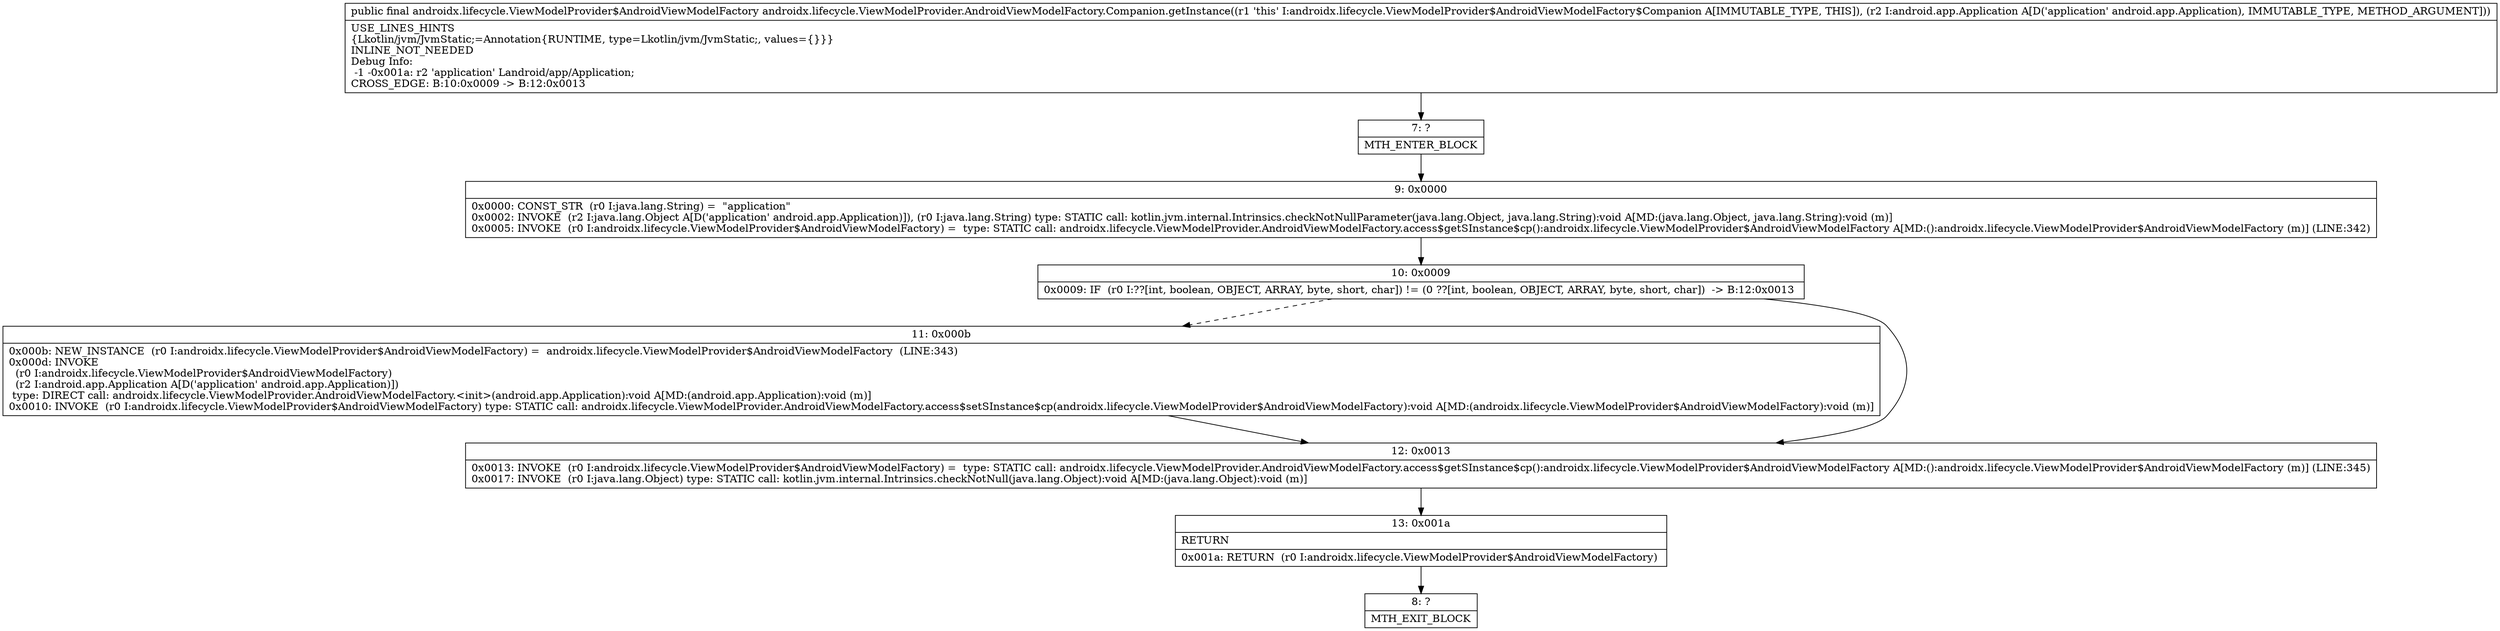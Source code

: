 digraph "CFG forandroidx.lifecycle.ViewModelProvider.AndroidViewModelFactory.Companion.getInstance(Landroid\/app\/Application;)Landroidx\/lifecycle\/ViewModelProvider$AndroidViewModelFactory;" {
Node_7 [shape=record,label="{7\:\ ?|MTH_ENTER_BLOCK\l}"];
Node_9 [shape=record,label="{9\:\ 0x0000|0x0000: CONST_STR  (r0 I:java.lang.String) =  \"application\" \l0x0002: INVOKE  (r2 I:java.lang.Object A[D('application' android.app.Application)]), (r0 I:java.lang.String) type: STATIC call: kotlin.jvm.internal.Intrinsics.checkNotNullParameter(java.lang.Object, java.lang.String):void A[MD:(java.lang.Object, java.lang.String):void (m)]\l0x0005: INVOKE  (r0 I:androidx.lifecycle.ViewModelProvider$AndroidViewModelFactory) =  type: STATIC call: androidx.lifecycle.ViewModelProvider.AndroidViewModelFactory.access$getSInstance$cp():androidx.lifecycle.ViewModelProvider$AndroidViewModelFactory A[MD:():androidx.lifecycle.ViewModelProvider$AndroidViewModelFactory (m)] (LINE:342)\l}"];
Node_10 [shape=record,label="{10\:\ 0x0009|0x0009: IF  (r0 I:??[int, boolean, OBJECT, ARRAY, byte, short, char]) != (0 ??[int, boolean, OBJECT, ARRAY, byte, short, char])  \-\> B:12:0x0013 \l}"];
Node_11 [shape=record,label="{11\:\ 0x000b|0x000b: NEW_INSTANCE  (r0 I:androidx.lifecycle.ViewModelProvider$AndroidViewModelFactory) =  androidx.lifecycle.ViewModelProvider$AndroidViewModelFactory  (LINE:343)\l0x000d: INVOKE  \l  (r0 I:androidx.lifecycle.ViewModelProvider$AndroidViewModelFactory)\l  (r2 I:android.app.Application A[D('application' android.app.Application)])\l type: DIRECT call: androidx.lifecycle.ViewModelProvider.AndroidViewModelFactory.\<init\>(android.app.Application):void A[MD:(android.app.Application):void (m)]\l0x0010: INVOKE  (r0 I:androidx.lifecycle.ViewModelProvider$AndroidViewModelFactory) type: STATIC call: androidx.lifecycle.ViewModelProvider.AndroidViewModelFactory.access$setSInstance$cp(androidx.lifecycle.ViewModelProvider$AndroidViewModelFactory):void A[MD:(androidx.lifecycle.ViewModelProvider$AndroidViewModelFactory):void (m)]\l}"];
Node_12 [shape=record,label="{12\:\ 0x0013|0x0013: INVOKE  (r0 I:androidx.lifecycle.ViewModelProvider$AndroidViewModelFactory) =  type: STATIC call: androidx.lifecycle.ViewModelProvider.AndroidViewModelFactory.access$getSInstance$cp():androidx.lifecycle.ViewModelProvider$AndroidViewModelFactory A[MD:():androidx.lifecycle.ViewModelProvider$AndroidViewModelFactory (m)] (LINE:345)\l0x0017: INVOKE  (r0 I:java.lang.Object) type: STATIC call: kotlin.jvm.internal.Intrinsics.checkNotNull(java.lang.Object):void A[MD:(java.lang.Object):void (m)]\l}"];
Node_13 [shape=record,label="{13\:\ 0x001a|RETURN\l|0x001a: RETURN  (r0 I:androidx.lifecycle.ViewModelProvider$AndroidViewModelFactory) \l}"];
Node_8 [shape=record,label="{8\:\ ?|MTH_EXIT_BLOCK\l}"];
MethodNode[shape=record,label="{public final androidx.lifecycle.ViewModelProvider$AndroidViewModelFactory androidx.lifecycle.ViewModelProvider.AndroidViewModelFactory.Companion.getInstance((r1 'this' I:androidx.lifecycle.ViewModelProvider$AndroidViewModelFactory$Companion A[IMMUTABLE_TYPE, THIS]), (r2 I:android.app.Application A[D('application' android.app.Application), IMMUTABLE_TYPE, METHOD_ARGUMENT]))  | USE_LINES_HINTS\l\{Lkotlin\/jvm\/JvmStatic;=Annotation\{RUNTIME, type=Lkotlin\/jvm\/JvmStatic;, values=\{\}\}\}\lINLINE_NOT_NEEDED\lDebug Info:\l  \-1 \-0x001a: r2 'application' Landroid\/app\/Application;\lCROSS_EDGE: B:10:0x0009 \-\> B:12:0x0013\l}"];
MethodNode -> Node_7;Node_7 -> Node_9;
Node_9 -> Node_10;
Node_10 -> Node_11[style=dashed];
Node_10 -> Node_12;
Node_11 -> Node_12;
Node_12 -> Node_13;
Node_13 -> Node_8;
}

